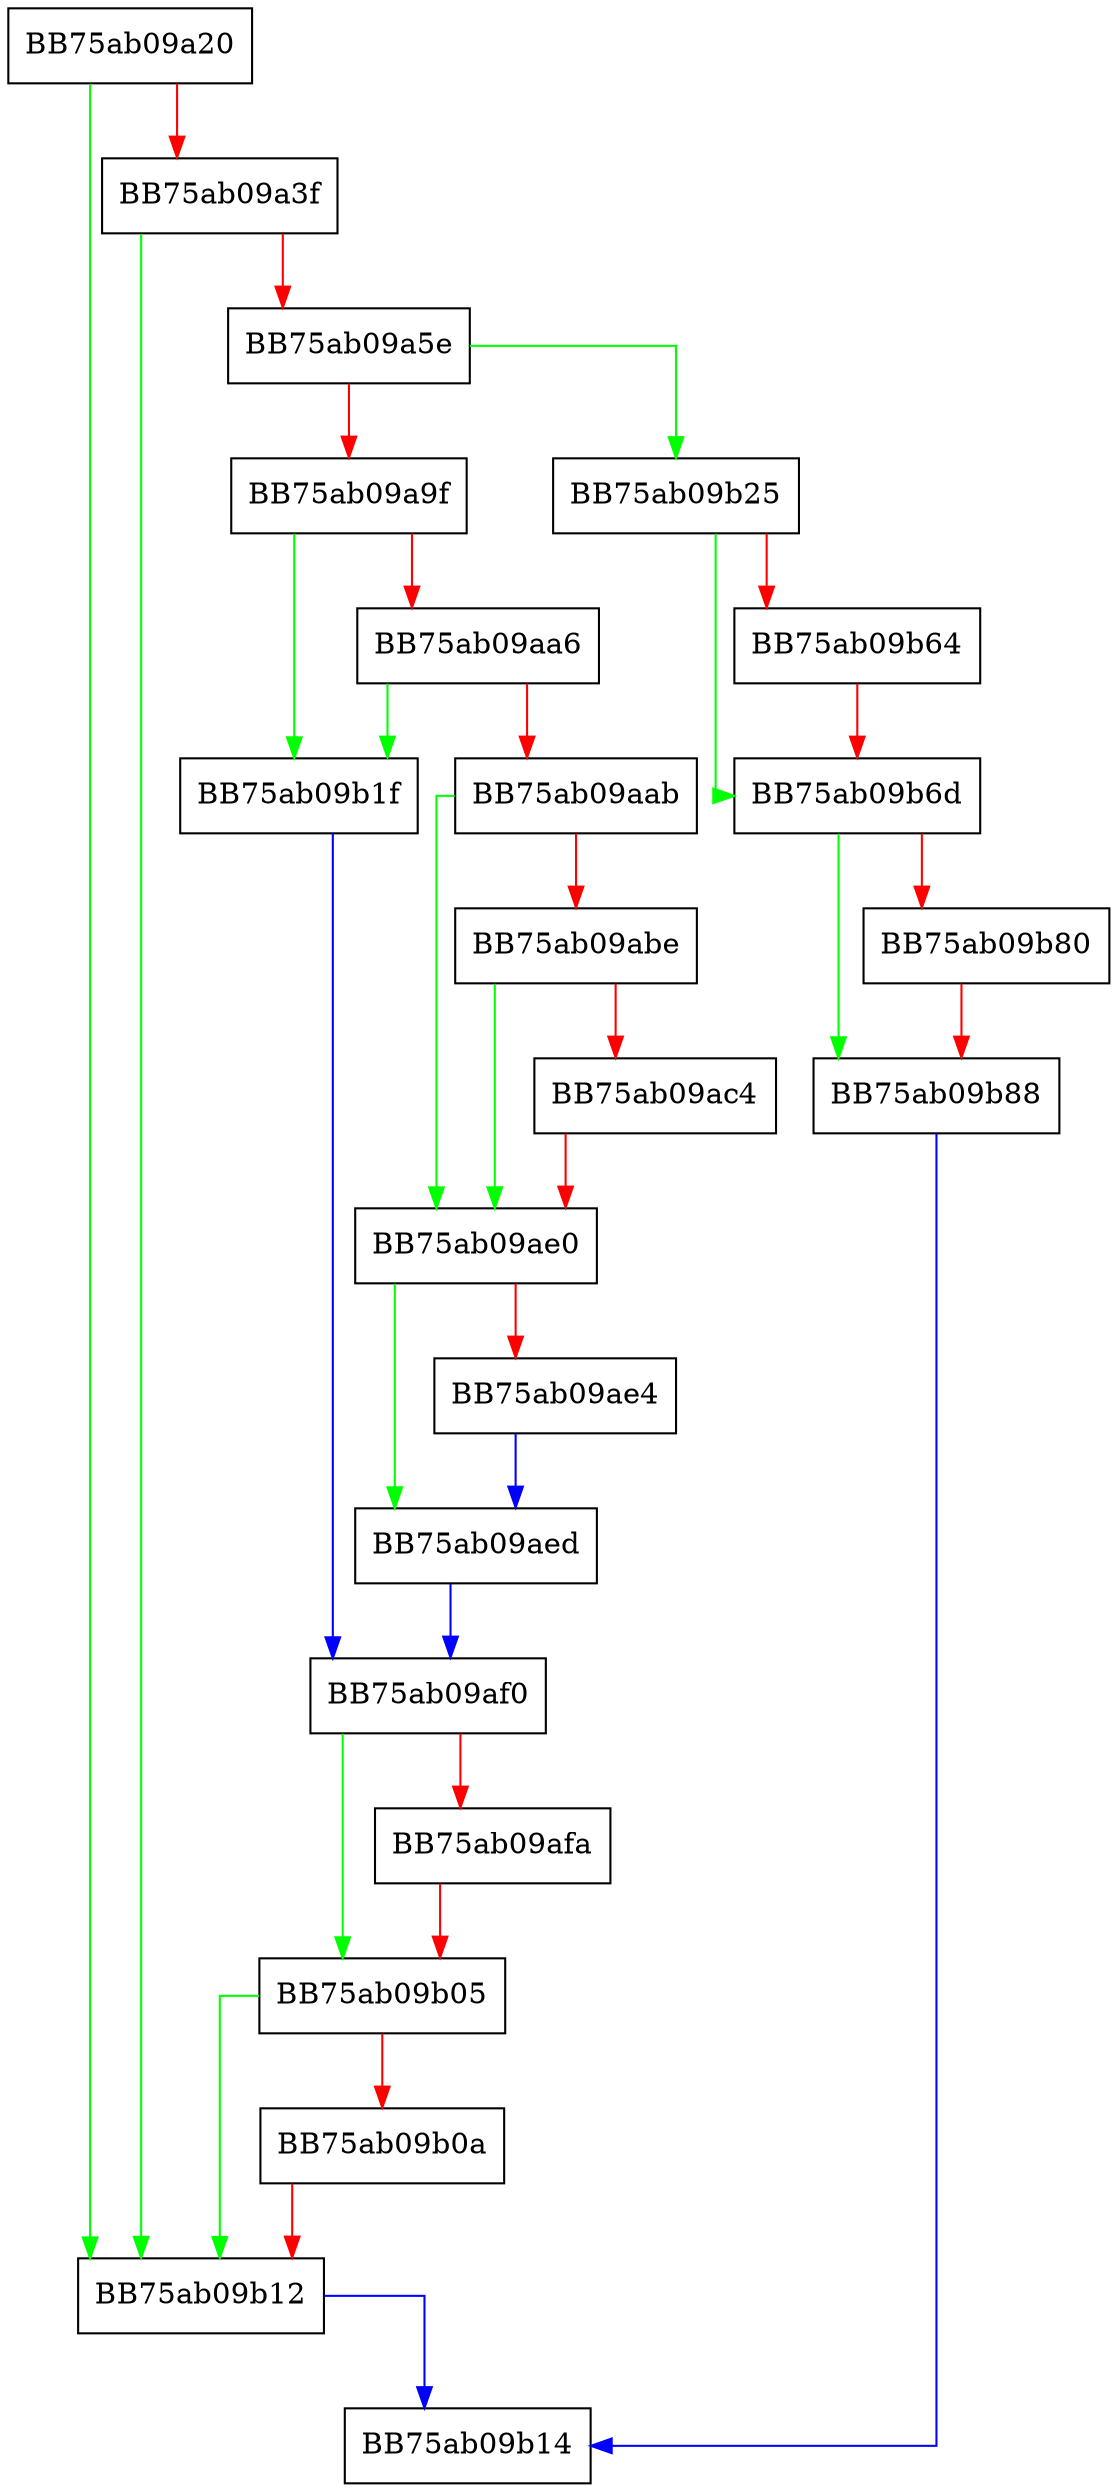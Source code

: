 digraph GetCommandLineFromService {
  node [shape="box"];
  graph [splines=ortho];
  BB75ab09a20 -> BB75ab09b12 [color="green"];
  BB75ab09a20 -> BB75ab09a3f [color="red"];
  BB75ab09a3f -> BB75ab09b12 [color="green"];
  BB75ab09a3f -> BB75ab09a5e [color="red"];
  BB75ab09a5e -> BB75ab09b25 [color="green"];
  BB75ab09a5e -> BB75ab09a9f [color="red"];
  BB75ab09a9f -> BB75ab09b1f [color="green"];
  BB75ab09a9f -> BB75ab09aa6 [color="red"];
  BB75ab09aa6 -> BB75ab09b1f [color="green"];
  BB75ab09aa6 -> BB75ab09aab [color="red"];
  BB75ab09aab -> BB75ab09ae0 [color="green"];
  BB75ab09aab -> BB75ab09abe [color="red"];
  BB75ab09abe -> BB75ab09ae0 [color="green"];
  BB75ab09abe -> BB75ab09ac4 [color="red"];
  BB75ab09ac4 -> BB75ab09ae0 [color="red"];
  BB75ab09ae0 -> BB75ab09aed [color="green"];
  BB75ab09ae0 -> BB75ab09ae4 [color="red"];
  BB75ab09ae4 -> BB75ab09aed [color="blue"];
  BB75ab09aed -> BB75ab09af0 [color="blue"];
  BB75ab09af0 -> BB75ab09b05 [color="green"];
  BB75ab09af0 -> BB75ab09afa [color="red"];
  BB75ab09afa -> BB75ab09b05 [color="red"];
  BB75ab09b05 -> BB75ab09b12 [color="green"];
  BB75ab09b05 -> BB75ab09b0a [color="red"];
  BB75ab09b0a -> BB75ab09b12 [color="red"];
  BB75ab09b12 -> BB75ab09b14 [color="blue"];
  BB75ab09b1f -> BB75ab09af0 [color="blue"];
  BB75ab09b25 -> BB75ab09b6d [color="green"];
  BB75ab09b25 -> BB75ab09b64 [color="red"];
  BB75ab09b64 -> BB75ab09b6d [color="red"];
  BB75ab09b6d -> BB75ab09b88 [color="green"];
  BB75ab09b6d -> BB75ab09b80 [color="red"];
  BB75ab09b80 -> BB75ab09b88 [color="red"];
  BB75ab09b88 -> BB75ab09b14 [color="blue"];
}